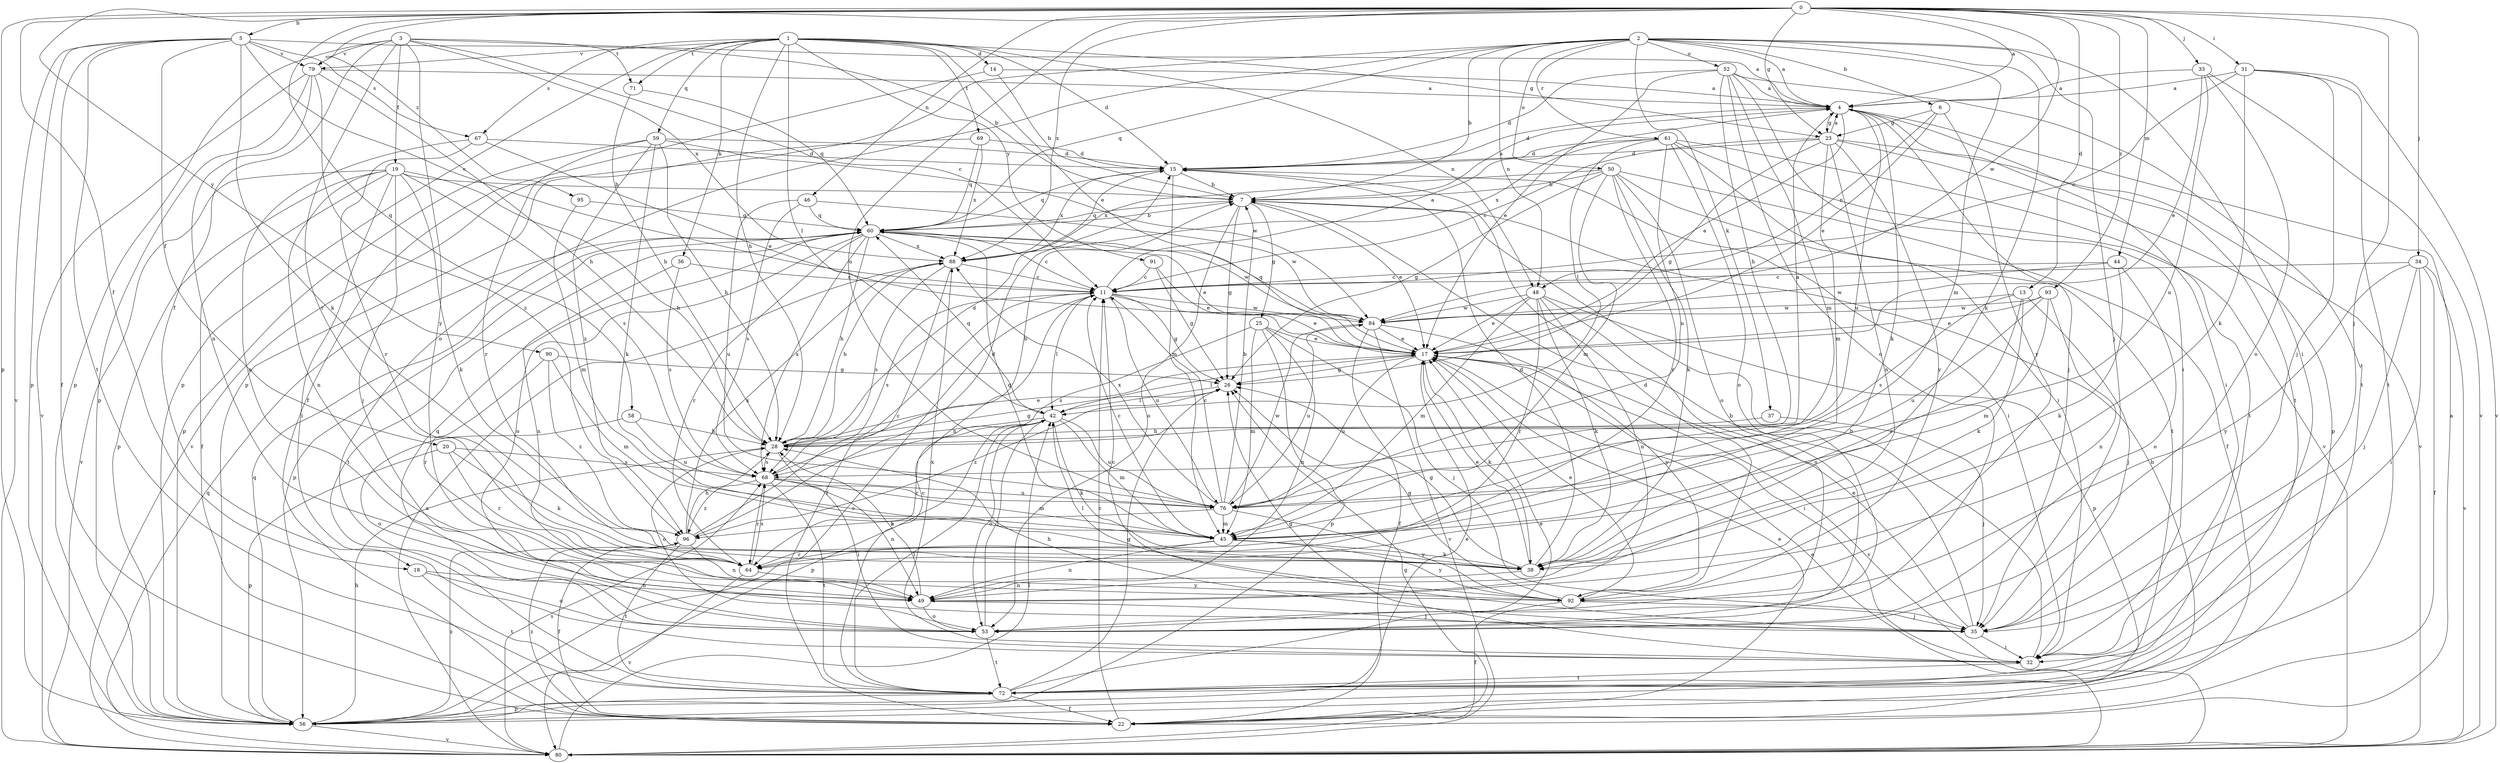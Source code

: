 strict digraph  {
0;
1;
2;
3;
4;
5;
6;
7;
11;
13;
14;
15;
17;
18;
19;
20;
22;
23;
25;
26;
28;
31;
32;
33;
34;
35;
36;
37;
38;
42;
44;
45;
46;
48;
49;
50;
52;
53;
56;
58;
59;
60;
61;
64;
67;
68;
69;
71;
72;
76;
79;
80;
84;
88;
90;
91;
92;
93;
95;
96;
0 -> 4  [label=a];
0 -> 5  [label=b];
0 -> 13  [label=d];
0 -> 18  [label=f];
0 -> 23  [label=g];
0 -> 31  [label=i];
0 -> 33  [label=j];
0 -> 34  [label=j];
0 -> 35  [label=j];
0 -> 44  [label=m];
0 -> 46  [label=n];
0 -> 56  [label=p];
0 -> 58  [label=q];
0 -> 76  [label=u];
0 -> 84  [label=w];
0 -> 88  [label=x];
0 -> 90  [label=y];
0 -> 93  [label=z];
0 -> 95  [label=z];
1 -> 14  [label=d];
1 -> 15  [label=d];
1 -> 17  [label=e];
1 -> 23  [label=g];
1 -> 28  [label=h];
1 -> 36  [label=k];
1 -> 42  [label=l];
1 -> 48  [label=n];
1 -> 56  [label=p];
1 -> 59  [label=q];
1 -> 67  [label=s];
1 -> 69  [label=t];
1 -> 71  [label=t];
1 -> 79  [label=v];
1 -> 91  [label=y];
2 -> 4  [label=a];
2 -> 6  [label=b];
2 -> 7  [label=b];
2 -> 32  [label=i];
2 -> 35  [label=j];
2 -> 37  [label=k];
2 -> 38  [label=k];
2 -> 45  [label=m];
2 -> 48  [label=n];
2 -> 50  [label=o];
2 -> 52  [label=o];
2 -> 53  [label=o];
2 -> 56  [label=p];
2 -> 60  [label=q];
2 -> 61  [label=r];
3 -> 4  [label=a];
3 -> 11  [label=c];
3 -> 18  [label=f];
3 -> 19  [label=f];
3 -> 56  [label=p];
3 -> 64  [label=r];
3 -> 71  [label=t];
3 -> 79  [label=v];
3 -> 88  [label=x];
3 -> 92  [label=y];
4 -> 15  [label=d];
4 -> 17  [label=e];
4 -> 23  [label=g];
4 -> 32  [label=i];
4 -> 35  [label=j];
4 -> 38  [label=k];
4 -> 72  [label=t];
4 -> 76  [label=u];
5 -> 7  [label=b];
5 -> 11  [label=c];
5 -> 20  [label=f];
5 -> 22  [label=f];
5 -> 38  [label=k];
5 -> 56  [label=p];
5 -> 67  [label=s];
5 -> 72  [label=t];
5 -> 79  [label=v];
5 -> 80  [label=v];
6 -> 17  [label=e];
6 -> 23  [label=g];
6 -> 48  [label=n];
6 -> 92  [label=y];
7 -> 4  [label=a];
7 -> 17  [label=e];
7 -> 25  [label=g];
7 -> 26  [label=g];
7 -> 53  [label=o];
7 -> 60  [label=q];
11 -> 4  [label=a];
11 -> 17  [label=e];
11 -> 26  [label=g];
11 -> 42  [label=l];
11 -> 68  [label=s];
11 -> 76  [label=u];
11 -> 84  [label=w];
13 -> 35  [label=j];
13 -> 38  [label=k];
13 -> 64  [label=r];
13 -> 68  [label=s];
13 -> 84  [label=w];
14 -> 4  [label=a];
14 -> 7  [label=b];
14 -> 22  [label=f];
15 -> 7  [label=b];
15 -> 32  [label=i];
15 -> 45  [label=m];
15 -> 60  [label=q];
15 -> 88  [label=x];
17 -> 26  [label=g];
17 -> 32  [label=i];
17 -> 38  [label=k];
17 -> 42  [label=l];
17 -> 76  [label=u];
17 -> 80  [label=v];
18 -> 49  [label=n];
18 -> 53  [label=o];
18 -> 72  [label=t];
19 -> 7  [label=b];
19 -> 22  [label=f];
19 -> 28  [label=h];
19 -> 32  [label=i];
19 -> 35  [label=j];
19 -> 38  [label=k];
19 -> 49  [label=n];
19 -> 56  [label=p];
19 -> 68  [label=s];
19 -> 80  [label=v];
20 -> 38  [label=k];
20 -> 56  [label=p];
20 -> 64  [label=r];
20 -> 68  [label=s];
22 -> 4  [label=a];
22 -> 7  [label=b];
22 -> 11  [label=c];
22 -> 17  [label=e];
22 -> 96  [label=z];
23 -> 4  [label=a];
23 -> 11  [label=c];
23 -> 15  [label=d];
23 -> 26  [label=g];
23 -> 45  [label=m];
23 -> 49  [label=n];
23 -> 56  [label=p];
23 -> 80  [label=v];
23 -> 92  [label=y];
25 -> 17  [label=e];
25 -> 35  [label=j];
25 -> 45  [label=m];
25 -> 49  [label=n];
25 -> 56  [label=p];
25 -> 68  [label=s];
26 -> 42  [label=l];
26 -> 96  [label=z];
28 -> 4  [label=a];
28 -> 15  [label=d];
28 -> 17  [label=e];
28 -> 26  [label=g];
28 -> 32  [label=i];
28 -> 53  [label=o];
28 -> 68  [label=s];
31 -> 4  [label=a];
31 -> 11  [label=c];
31 -> 35  [label=j];
31 -> 38  [label=k];
31 -> 72  [label=t];
31 -> 80  [label=v];
32 -> 7  [label=b];
32 -> 26  [label=g];
32 -> 72  [label=t];
32 -> 88  [label=x];
33 -> 4  [label=a];
33 -> 17  [label=e];
33 -> 53  [label=o];
33 -> 76  [label=u];
33 -> 80  [label=v];
34 -> 11  [label=c];
34 -> 22  [label=f];
34 -> 32  [label=i];
34 -> 35  [label=j];
34 -> 80  [label=v];
34 -> 92  [label=y];
35 -> 7  [label=b];
35 -> 11  [label=c];
35 -> 17  [label=e];
35 -> 28  [label=h];
35 -> 32  [label=i];
36 -> 11  [label=c];
36 -> 49  [label=n];
36 -> 68  [label=s];
37 -> 28  [label=h];
37 -> 35  [label=j];
38 -> 15  [label=d];
38 -> 17  [label=e];
38 -> 26  [label=g];
38 -> 49  [label=n];
42 -> 28  [label=h];
42 -> 38  [label=k];
42 -> 45  [label=m];
42 -> 53  [label=o];
42 -> 56  [label=p];
42 -> 60  [label=q];
42 -> 64  [label=r];
42 -> 76  [label=u];
44 -> 11  [label=c];
44 -> 38  [label=k];
44 -> 53  [label=o];
44 -> 84  [label=w];
45 -> 11  [label=c];
45 -> 38  [label=k];
45 -> 49  [label=n];
45 -> 60  [label=q];
45 -> 64  [label=r];
45 -> 92  [label=y];
46 -> 60  [label=q];
46 -> 68  [label=s];
46 -> 76  [label=u];
46 -> 84  [label=w];
48 -> 17  [label=e];
48 -> 38  [label=k];
48 -> 45  [label=m];
48 -> 49  [label=n];
48 -> 53  [label=o];
48 -> 56  [label=p];
48 -> 64  [label=r];
48 -> 84  [label=w];
49 -> 28  [label=h];
49 -> 35  [label=j];
49 -> 53  [label=o];
50 -> 7  [label=b];
50 -> 22  [label=f];
50 -> 26  [label=g];
50 -> 38  [label=k];
50 -> 45  [label=m];
50 -> 53  [label=o];
50 -> 64  [label=r];
50 -> 72  [label=t];
50 -> 88  [label=x];
52 -> 4  [label=a];
52 -> 15  [label=d];
52 -> 17  [label=e];
52 -> 28  [label=h];
52 -> 32  [label=i];
52 -> 45  [label=m];
52 -> 53  [label=o];
52 -> 72  [label=t];
53 -> 42  [label=l];
53 -> 60  [label=q];
53 -> 72  [label=t];
56 -> 11  [label=c];
56 -> 17  [label=e];
56 -> 28  [label=h];
56 -> 60  [label=q];
56 -> 80  [label=v];
56 -> 96  [label=z];
58 -> 28  [label=h];
58 -> 53  [label=o];
58 -> 76  [label=u];
59 -> 15  [label=d];
59 -> 28  [label=h];
59 -> 38  [label=k];
59 -> 56  [label=p];
59 -> 64  [label=r];
59 -> 84  [label=w];
59 -> 96  [label=z];
60 -> 7  [label=b];
60 -> 11  [label=c];
60 -> 17  [label=e];
60 -> 28  [label=h];
60 -> 53  [label=o];
60 -> 56  [label=p];
60 -> 64  [label=r];
60 -> 68  [label=s];
60 -> 72  [label=t];
60 -> 84  [label=w];
60 -> 88  [label=x];
61 -> 15  [label=d];
61 -> 32  [label=i];
61 -> 42  [label=l];
61 -> 53  [label=o];
61 -> 72  [label=t];
61 -> 76  [label=u];
61 -> 80  [label=v];
61 -> 88  [label=x];
64 -> 68  [label=s];
64 -> 80  [label=v];
64 -> 92  [label=y];
67 -> 15  [label=d];
67 -> 17  [label=e];
67 -> 49  [label=n];
67 -> 64  [label=r];
68 -> 7  [label=b];
68 -> 45  [label=m];
68 -> 49  [label=n];
68 -> 64  [label=r];
68 -> 72  [label=t];
68 -> 76  [label=u];
68 -> 96  [label=z];
69 -> 15  [label=d];
69 -> 60  [label=q];
69 -> 80  [label=v];
69 -> 88  [label=x];
71 -> 28  [label=h];
71 -> 60  [label=q];
72 -> 11  [label=c];
72 -> 17  [label=e];
72 -> 22  [label=f];
72 -> 26  [label=g];
72 -> 42  [label=l];
72 -> 56  [label=p];
76 -> 7  [label=b];
76 -> 11  [label=c];
76 -> 45  [label=m];
76 -> 84  [label=w];
76 -> 88  [label=x];
76 -> 92  [label=y];
76 -> 96  [label=z];
79 -> 4  [label=a];
79 -> 28  [label=h];
79 -> 49  [label=n];
79 -> 56  [label=p];
79 -> 80  [label=v];
79 -> 96  [label=z];
80 -> 17  [label=e];
80 -> 26  [label=g];
80 -> 42  [label=l];
80 -> 60  [label=q];
80 -> 68  [label=s];
80 -> 88  [label=x];
84 -> 17  [label=e];
84 -> 22  [label=f];
84 -> 60  [label=q];
84 -> 76  [label=u];
84 -> 80  [label=v];
84 -> 92  [label=y];
88 -> 11  [label=c];
88 -> 22  [label=f];
88 -> 28  [label=h];
88 -> 68  [label=s];
90 -> 26  [label=g];
90 -> 45  [label=m];
90 -> 64  [label=r];
90 -> 96  [label=z];
91 -> 11  [label=c];
91 -> 17  [label=e];
91 -> 26  [label=g];
92 -> 15  [label=d];
92 -> 17  [label=e];
92 -> 22  [label=f];
92 -> 26  [label=g];
92 -> 35  [label=j];
92 -> 42  [label=l];
93 -> 17  [label=e];
93 -> 45  [label=m];
93 -> 49  [label=n];
93 -> 76  [label=u];
93 -> 84  [label=w];
95 -> 45  [label=m];
95 -> 60  [label=q];
96 -> 11  [label=c];
96 -> 15  [label=d];
96 -> 22  [label=f];
96 -> 28  [label=h];
96 -> 49  [label=n];
96 -> 72  [label=t];
96 -> 88  [label=x];
}
